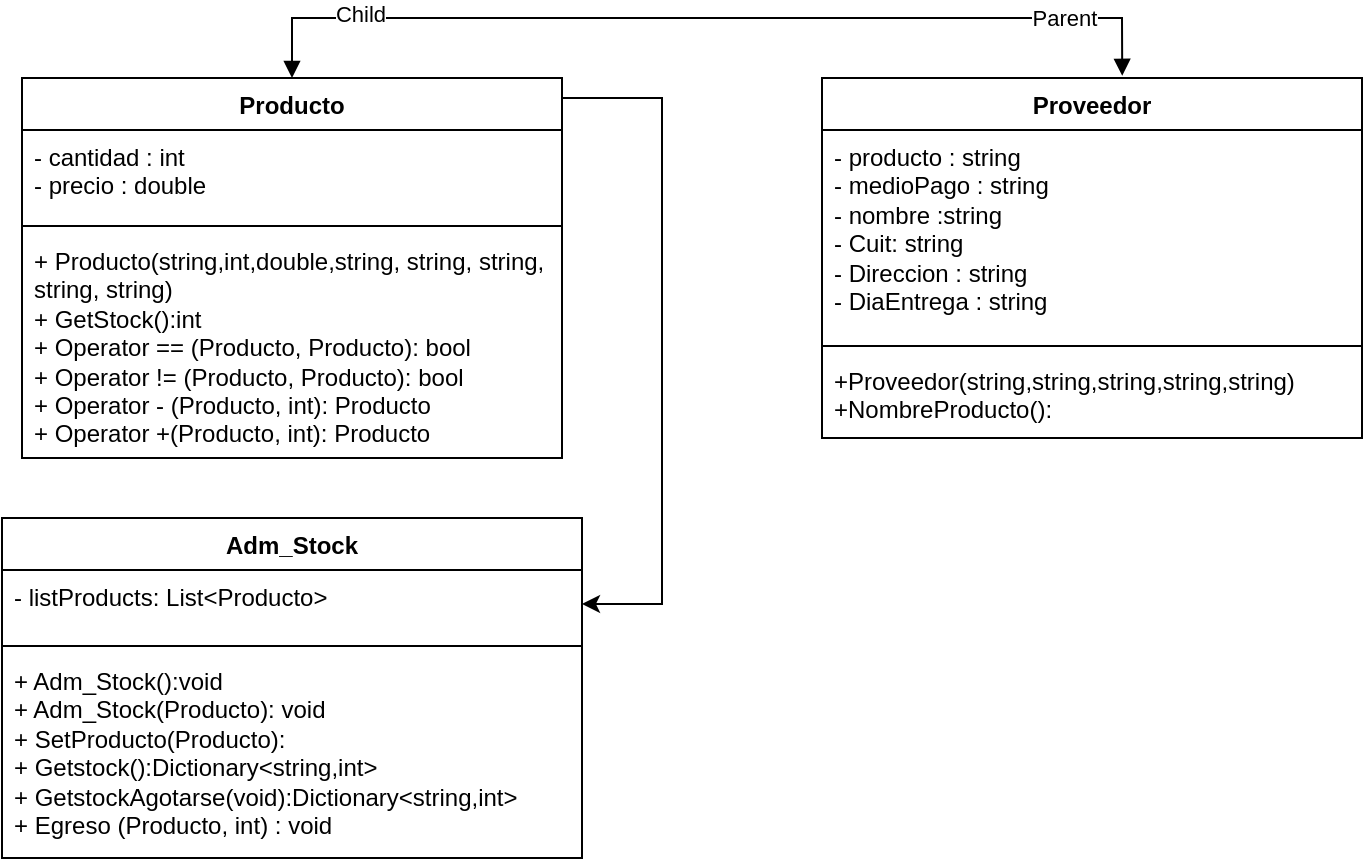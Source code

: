 <mxfile version="24.4.13" type="device" pages="5">
  <diagram id="tZFLjz91aA4Exww1e1b_" name="Administración Stock">
    <mxGraphModel dx="1434" dy="782" grid="1" gridSize="10" guides="1" tooltips="1" connect="1" arrows="1" fold="1" page="1" pageScale="1" pageWidth="827" pageHeight="1169" math="0" shadow="0">
      <root>
        <mxCell id="0" />
        <mxCell id="1" parent="0" />
        <mxCell id="maJUmpZWy7dEYv4t62QK-1" value="Adm_Stock" style="swimlane;fontStyle=1;align=center;verticalAlign=top;childLayout=stackLayout;horizontal=1;startSize=26;horizontalStack=0;resizeParent=1;resizeParentMax=0;resizeLast=0;collapsible=1;marginBottom=0;whiteSpace=wrap;html=1;" parent="1" vertex="1">
          <mxGeometry x="80" y="650" width="290" height="170" as="geometry" />
        </mxCell>
        <mxCell id="maJUmpZWy7dEYv4t62QK-2" value="&lt;div&gt;- listProducts: List&amp;lt;Producto&amp;gt;&lt;/div&gt;" style="text;strokeColor=none;fillColor=none;align=left;verticalAlign=top;spacingLeft=4;spacingRight=4;overflow=hidden;rotatable=0;points=[[0,0.5],[1,0.5]];portConstraint=eastwest;whiteSpace=wrap;html=1;" parent="maJUmpZWy7dEYv4t62QK-1" vertex="1">
          <mxGeometry y="26" width="290" height="34" as="geometry" />
        </mxCell>
        <mxCell id="maJUmpZWy7dEYv4t62QK-3" value="" style="line;strokeWidth=1;fillColor=none;align=left;verticalAlign=middle;spacingTop=-1;spacingLeft=3;spacingRight=3;rotatable=0;labelPosition=right;points=[];portConstraint=eastwest;strokeColor=inherit;" parent="maJUmpZWy7dEYv4t62QK-1" vertex="1">
          <mxGeometry y="60" width="290" height="8" as="geometry" />
        </mxCell>
        <mxCell id="maJUmpZWy7dEYv4t62QK-4" value="&lt;div&gt;+ Adm_Stock():void&lt;br&gt;&lt;/div&gt;&lt;div&gt;+ Adm_Stock(Producto): void&lt;/div&gt;&lt;div&gt;+ SetProducto(Producto):&lt;br&gt;&lt;/div&gt;&lt;div&gt;+ Getstock():Dictionary&amp;lt;string,int&amp;gt;&lt;/div&gt;&lt;div&gt;+ GetstockAgotarse(void):Dictionary&amp;lt;string,int&amp;gt;&lt;/div&gt;&lt;div&gt;+ Egreso (Producto, int) : void&lt;br&gt;&lt;/div&gt;" style="text;strokeColor=none;fillColor=none;align=left;verticalAlign=top;spacingLeft=4;spacingRight=4;overflow=hidden;rotatable=0;points=[[0,0.5],[1,0.5]];portConstraint=eastwest;whiteSpace=wrap;html=1;" parent="maJUmpZWy7dEYv4t62QK-1" vertex="1">
          <mxGeometry y="68" width="290" height="102" as="geometry" />
        </mxCell>
        <mxCell id="inAPMBx4JdrAOY1yOjlA-1" style="edgeStyle=orthogonalEdgeStyle;rounded=0;orthogonalLoop=1;jettySize=auto;html=1;entryX=1;entryY=0.5;entryDx=0;entryDy=0;" parent="1" source="E_lnjL9z2XfGO1mgZdh3-1" target="maJUmpZWy7dEYv4t62QK-2" edge="1">
          <mxGeometry relative="1" as="geometry">
            <Array as="points">
              <mxPoint x="410" y="440" />
              <mxPoint x="410" y="693" />
            </Array>
          </mxGeometry>
        </mxCell>
        <mxCell id="E_lnjL9z2XfGO1mgZdh3-1" value="Producto" style="swimlane;fontStyle=1;align=center;verticalAlign=top;childLayout=stackLayout;horizontal=1;startSize=26;horizontalStack=0;resizeParent=1;resizeParentMax=0;resizeLast=0;collapsible=1;marginBottom=0;whiteSpace=wrap;html=1;" parent="1" vertex="1">
          <mxGeometry x="90" y="430" width="270" height="190" as="geometry" />
        </mxCell>
        <mxCell id="E_lnjL9z2XfGO1mgZdh3-2" value="&lt;div&gt;- cantidad : int&lt;/div&gt;&lt;div&gt;- precio : double&lt;br&gt;&lt;/div&gt;" style="text;strokeColor=none;fillColor=none;align=left;verticalAlign=top;spacingLeft=4;spacingRight=4;overflow=hidden;rotatable=0;points=[[0,0.5],[1,0.5]];portConstraint=eastwest;whiteSpace=wrap;html=1;" parent="E_lnjL9z2XfGO1mgZdh3-1" vertex="1">
          <mxGeometry y="26" width="270" height="44" as="geometry" />
        </mxCell>
        <mxCell id="E_lnjL9z2XfGO1mgZdh3-3" value="" style="line;strokeWidth=1;fillColor=none;align=left;verticalAlign=middle;spacingTop=-1;spacingLeft=3;spacingRight=3;rotatable=0;labelPosition=right;points=[];portConstraint=eastwest;strokeColor=inherit;" parent="E_lnjL9z2XfGO1mgZdh3-1" vertex="1">
          <mxGeometry y="70" width="270" height="8" as="geometry" />
        </mxCell>
        <mxCell id="E_lnjL9z2XfGO1mgZdh3-4" value="&lt;div&gt;+ Producto(string,int,double,string, string, string, string, string)&lt;br&gt;&lt;/div&gt;&lt;div&gt;+ GetStock():int&lt;/div&gt;+ Operator == (Producto, Producto): bool&lt;br&gt;&lt;div&gt;+ Operator != (Producto, Producto): bool&lt;/div&gt;&lt;div&gt;+ Operator - (Producto, int): Producto&lt;/div&gt;&lt;div&gt;+ Operator +(Producto, int): Producto&lt;br&gt;&lt;/div&gt;" style="text;strokeColor=none;fillColor=none;align=left;verticalAlign=top;spacingLeft=4;spacingRight=4;overflow=hidden;rotatable=0;points=[[0,0.5],[1,0.5]];portConstraint=eastwest;whiteSpace=wrap;html=1;" parent="E_lnjL9z2XfGO1mgZdh3-1" vertex="1">
          <mxGeometry y="78" width="270" height="112" as="geometry" />
        </mxCell>
        <mxCell id="E_lnjL9z2XfGO1mgZdh3-5" value="Proveedor" style="swimlane;fontStyle=1;align=center;verticalAlign=top;childLayout=stackLayout;horizontal=1;startSize=26;horizontalStack=0;resizeParent=1;resizeParentMax=0;resizeLast=0;collapsible=1;marginBottom=0;whiteSpace=wrap;html=1;" parent="1" vertex="1">
          <mxGeometry x="490" y="430" width="270" height="180" as="geometry" />
        </mxCell>
        <mxCell id="E_lnjL9z2XfGO1mgZdh3-6" value="&lt;div&gt;- producto : string&lt;/div&gt;&lt;div&gt;- medioPago : string&lt;br&gt;&lt;/div&gt;&lt;div&gt;- nombre :string&lt;/div&gt;&lt;div&gt;- Cuit: string&lt;/div&gt;&lt;div&gt;- Direccion : string&lt;/div&gt;&lt;div&gt;- DiaEntrega : string&lt;br&gt;&lt;/div&gt;" style="text;strokeColor=none;fillColor=none;align=left;verticalAlign=top;spacingLeft=4;spacingRight=4;overflow=hidden;rotatable=0;points=[[0,0.5],[1,0.5]];portConstraint=eastwest;whiteSpace=wrap;html=1;" parent="E_lnjL9z2XfGO1mgZdh3-5" vertex="1">
          <mxGeometry y="26" width="270" height="104" as="geometry" />
        </mxCell>
        <mxCell id="E_lnjL9z2XfGO1mgZdh3-7" value="" style="line;strokeWidth=1;fillColor=none;align=left;verticalAlign=middle;spacingTop=-1;spacingLeft=3;spacingRight=3;rotatable=0;labelPosition=right;points=[];portConstraint=eastwest;strokeColor=inherit;" parent="E_lnjL9z2XfGO1mgZdh3-5" vertex="1">
          <mxGeometry y="130" width="270" height="8" as="geometry" />
        </mxCell>
        <mxCell id="E_lnjL9z2XfGO1mgZdh3-8" value="&lt;div&gt;+Proveedor(string,string,string,string,string)&lt;/div&gt;&lt;div&gt;+NombreProducto():&lt;br&gt;&lt;/div&gt;" style="text;strokeColor=none;fillColor=none;align=left;verticalAlign=top;spacingLeft=4;spacingRight=4;overflow=hidden;rotatable=0;points=[[0,0.5],[1,0.5]];portConstraint=eastwest;whiteSpace=wrap;html=1;" parent="E_lnjL9z2XfGO1mgZdh3-5" vertex="1">
          <mxGeometry y="138" width="270" height="42" as="geometry" />
        </mxCell>
        <mxCell id="E_lnjL9z2XfGO1mgZdh3-9" value="" style="endArrow=block;startArrow=block;endFill=1;startFill=1;html=1;rounded=0;exitX=0.5;exitY=0;exitDx=0;exitDy=0;entryX=0.556;entryY=-0.006;entryDx=0;entryDy=0;entryPerimeter=0;" parent="1" source="E_lnjL9z2XfGO1mgZdh3-1" target="E_lnjL9z2XfGO1mgZdh3-5" edge="1">
          <mxGeometry width="160" relative="1" as="geometry">
            <mxPoint x="330" y="460" as="sourcePoint" />
            <mxPoint x="490" y="460" as="targetPoint" />
            <Array as="points">
              <mxPoint x="225" y="400" />
              <mxPoint x="420" y="400" />
              <mxPoint x="640" y="400" />
            </Array>
          </mxGeometry>
        </mxCell>
        <mxCell id="E_lnjL9z2XfGO1mgZdh3-10" value="Child" style="edgeLabel;html=1;align=center;verticalAlign=middle;resizable=0;points=[];" parent="E_lnjL9z2XfGO1mgZdh3-9" vertex="1" connectable="0">
          <mxGeometry x="-0.73" y="2" relative="1" as="geometry">
            <mxPoint as="offset" />
          </mxGeometry>
        </mxCell>
        <mxCell id="E_lnjL9z2XfGO1mgZdh3-11" value="Parent" style="edgeLabel;html=1;align=center;verticalAlign=middle;resizable=0;points=[];" parent="E_lnjL9z2XfGO1mgZdh3-9" vertex="1" connectable="0">
          <mxGeometry x="0.755" relative="1" as="geometry">
            <mxPoint as="offset" />
          </mxGeometry>
        </mxCell>
      </root>
    </mxGraphModel>
  </diagram>
  <diagram id="fsVTD7owjdLokEno-Trc" name="Menu">
    <mxGraphModel dx="1434" dy="782" grid="1" gridSize="10" guides="1" tooltips="1" connect="1" arrows="1" fold="1" page="1" pageScale="1" pageWidth="827" pageHeight="1169" math="0" shadow="0">
      <root>
        <mxCell id="0" />
        <mxCell id="1" parent="0" />
        <mxCell id="bXP5Yx3NWdfxMjalXmRU-5" value="Plato" style="swimlane;fontStyle=1;align=center;verticalAlign=top;childLayout=stackLayout;horizontal=1;startSize=26;horizontalStack=0;resizeParent=1;resizeParentMax=0;resizeLast=0;collapsible=1;marginBottom=0;whiteSpace=wrap;html=1;" parent="1" vertex="1">
          <mxGeometry x="510" y="320" width="270" height="280" as="geometry" />
        </mxCell>
        <mxCell id="bXP5Yx3NWdfxMjalXmRU-6" value="&lt;div&gt;- ListProducto: List&amp;lt;Producto&amp;gt;&lt;/div&gt;&lt;div&gt;- Nombre : string&lt;/div&gt;&lt;div&gt;- Ingrediente : string&lt;/div&gt;&lt;div&gt;- Tiempo : string&lt;/div&gt;&lt;div&gt;- Precio : Double&lt;br&gt;&lt;/div&gt;" style="text;strokeColor=none;fillColor=none;align=left;verticalAlign=top;spacingLeft=4;spacingRight=4;overflow=hidden;rotatable=0;points=[[0,0.5],[1,0.5]];portConstraint=eastwest;whiteSpace=wrap;html=1;" parent="bXP5Yx3NWdfxMjalXmRU-5" vertex="1">
          <mxGeometry y="26" width="270" height="84" as="geometry" />
        </mxCell>
        <mxCell id="bXP5Yx3NWdfxMjalXmRU-7" value="" style="line;strokeWidth=1;fillColor=none;align=left;verticalAlign=middle;spacingTop=-1;spacingLeft=3;spacingRight=3;rotatable=0;labelPosition=right;points=[];portConstraint=eastwest;strokeColor=inherit;" parent="bXP5Yx3NWdfxMjalXmRU-5" vertex="1">
          <mxGeometry y="110" width="270" height="8" as="geometry" />
        </mxCell>
        <mxCell id="bXP5Yx3NWdfxMjalXmRU-8" value="&lt;div&gt;+ Plato():void&lt;/div&gt;&lt;div&gt;+ Plato(List&amp;lt;&amp;gt;,string, string,string, double)&lt;/div&gt;&lt;div&gt;+ Nombre():string&lt;/div&gt;&lt;div&gt;+ Ingrediente(string):string&lt;/div&gt;&lt;div&gt;+ Tiempo(string):string&lt;/div&gt;&lt;div&gt;+ Productos(List&amp;lt;Producto&amp;gt;):List&amp;lt;Producto&amp;gt;&lt;br&gt;&lt;/div&gt;&lt;div&gt;+ Precio(int):int&lt;/div&gt;&lt;div&gt;+ Ofrecer():bool&lt;br&gt;&lt;/div&gt;&lt;div&gt;+ Operator ==(Plato, Plato):bool&lt;br&gt;&lt;/div&gt;&lt;div&gt;+ Operator !=(Plato, Plato):bool&lt;/div&gt;&lt;div&gt;&lt;br&gt;&lt;/div&gt;" style="text;strokeColor=none;fillColor=none;align=left;verticalAlign=top;spacingLeft=4;spacingRight=4;overflow=hidden;rotatable=0;points=[[0,0.5],[1,0.5]];portConstraint=eastwest;whiteSpace=wrap;html=1;" parent="bXP5Yx3NWdfxMjalXmRU-5" vertex="1">
          <mxGeometry y="118" width="270" height="162" as="geometry" />
        </mxCell>
        <mxCell id="ojhC0tH_Uux6DoMjilJ3-1" value="Adm_Menu" style="swimlane;fontStyle=1;align=center;verticalAlign=top;childLayout=stackLayout;horizontal=1;startSize=26;horizontalStack=0;resizeParent=1;resizeParentMax=0;resizeLast=0;collapsible=1;marginBottom=0;whiteSpace=wrap;html=1;" parent="1" vertex="1">
          <mxGeometry x="120" y="320" width="270" height="170" as="geometry" />
        </mxCell>
        <mxCell id="ojhC0tH_Uux6DoMjilJ3-2" value="-ListPlatos : List&amp;lt;Plato&amp;gt;" style="text;strokeColor=none;fillColor=none;align=left;verticalAlign=top;spacingLeft=4;spacingRight=4;overflow=hidden;rotatable=0;points=[[0,0.5],[1,0.5]];portConstraint=eastwest;whiteSpace=wrap;html=1;" parent="ojhC0tH_Uux6DoMjilJ3-1" vertex="1">
          <mxGeometry y="26" width="270" height="24" as="geometry" />
        </mxCell>
        <mxCell id="ojhC0tH_Uux6DoMjilJ3-3" value="" style="line;strokeWidth=1;fillColor=none;align=left;verticalAlign=middle;spacingTop=-1;spacingLeft=3;spacingRight=3;rotatable=0;labelPosition=right;points=[];portConstraint=eastwest;strokeColor=inherit;" parent="ojhC0tH_Uux6DoMjilJ3-1" vertex="1">
          <mxGeometry y="50" width="270" height="8" as="geometry" />
        </mxCell>
        <mxCell id="ojhC0tH_Uux6DoMjilJ3-4" value="&lt;div&gt;+ Adm_Menu()&lt;br&gt;&lt;/div&gt;&lt;div&gt;+ CrearMenu(Plato):void&lt;/div&gt;&lt;div&gt;+ ModificarMenu(Plato):void&lt;/div&gt;&lt;div&gt;+ EliminarMenu(Plato):void&lt;/div&gt;&lt;div&gt;+ CargarPrecio(int, double):void&lt;/div&gt;&lt;div&gt;+ MostrarPlatos(): string&lt;/div&gt;&lt;div&gt;+ ListarPlatos(): List&amp;lt;Plato&amp;gt;&lt;br&gt;&lt;/div&gt;" style="text;strokeColor=none;fillColor=none;align=left;verticalAlign=top;spacingLeft=4;spacingRight=4;overflow=hidden;rotatable=0;points=[[0,0.5],[1,0.5]];portConstraint=eastwest;whiteSpace=wrap;html=1;" parent="ojhC0tH_Uux6DoMjilJ3-1" vertex="1">
          <mxGeometry y="58" width="270" height="112" as="geometry" />
        </mxCell>
        <mxCell id="wAo4IhVrLwwZSMfI0fIm-1" style="edgeStyle=none;curved=1;rounded=0;orthogonalLoop=1;jettySize=auto;html=1;entryX=1;entryY=0.25;entryDx=0;entryDy=0;fontSize=12;startSize=8;endSize=8;exitX=0;exitY=0;exitDx=0;exitDy=0;" parent="1" source="bXP5Yx3NWdfxMjalXmRU-5" target="ojhC0tH_Uux6DoMjilJ3-1" edge="1">
          <mxGeometry relative="1" as="geometry">
            <Array as="points">
              <mxPoint x="450" y="360" />
            </Array>
          </mxGeometry>
        </mxCell>
      </root>
    </mxGraphModel>
  </diagram>
  <diagram id="QKZKmQkA-SraCOfW9ZFJ" name="Administración Contable">
    <mxGraphModel dx="662" dy="777" grid="1" gridSize="10" guides="1" tooltips="1" connect="1" arrows="1" fold="1" page="1" pageScale="1" pageWidth="827" pageHeight="1169" math="0" shadow="0">
      <root>
        <mxCell id="0" />
        <mxCell id="1" parent="0" />
        <mxCell id="gTvjLB9mljJBoAJQRUc1-1" value="Adm_Contable" style="swimlane;fontStyle=1;align=center;verticalAlign=top;childLayout=stackLayout;horizontal=1;startSize=26;horizontalStack=0;resizeParent=1;resizeParentMax=0;resizeLast=0;collapsible=1;marginBottom=0;whiteSpace=wrap;html=1;" vertex="1" parent="1">
          <mxGeometry x="140" y="230" width="270" height="158" as="geometry" />
        </mxCell>
        <mxCell id="gTvjLB9mljJBoAJQRUc1-2" value="&lt;div&gt;- AdmStock :Amd_Stock&lt;/div&gt;&lt;div&gt;- ListAcreedores : List &amp;lt;&amp;gt;&lt;/div&gt;&lt;div&gt;- Fondo : double&lt;br&gt;&lt;/div&gt;" style="text;strokeColor=none;fillColor=none;align=left;verticalAlign=top;spacingLeft=4;spacingRight=4;overflow=hidden;rotatable=0;points=[[0,0.5],[1,0.5]];portConstraint=eastwest;whiteSpace=wrap;html=1;" vertex="1" parent="gTvjLB9mljJBoAJQRUc1-1">
          <mxGeometry y="26" width="270" height="54" as="geometry" />
        </mxCell>
        <mxCell id="gTvjLB9mljJBoAJQRUc1-3" value="" style="line;strokeWidth=1;fillColor=none;align=left;verticalAlign=middle;spacingTop=-1;spacingLeft=3;spacingRight=3;rotatable=0;labelPosition=right;points=[];portConstraint=eastwest;strokeColor=inherit;" vertex="1" parent="gTvjLB9mljJBoAJQRUc1-1">
          <mxGeometry y="80" width="270" height="8" as="geometry" />
        </mxCell>
        <mxCell id="gTvjLB9mljJBoAJQRUc1-4" value="&lt;div&gt;+ Amd_Contable() :&lt;/div&gt;&lt;div&gt;+ Amd_Contable(amd_stock, double)&lt;/div&gt;&lt;div&gt;+ Recaudacion(double):&lt;/div&gt;&lt;div&gt;+ PagoMensual():&lt;br&gt;&lt;/div&gt;" style="text;strokeColor=none;fillColor=none;align=left;verticalAlign=top;spacingLeft=4;spacingRight=4;overflow=hidden;rotatable=0;points=[[0,0.5],[1,0.5]];portConstraint=eastwest;whiteSpace=wrap;html=1;" vertex="1" parent="gTvjLB9mljJBoAJQRUc1-1">
          <mxGeometry y="88" width="270" height="70" as="geometry" />
        </mxCell>
      </root>
    </mxGraphModel>
  </diagram>
  <diagram id="s2fe78Y84FpJ5zv4Opmm" name="Registros Consumos">
    <mxGraphModel dx="1672" dy="985" grid="1" gridSize="10" guides="1" tooltips="1" connect="1" arrows="1" fold="1" page="1" pageScale="1" pageWidth="827" pageHeight="1169" math="0" shadow="0">
      <root>
        <mxCell id="0" />
        <mxCell id="1" parent="0" />
        <mxCell id="rbfkQyJ9RUNU4g7QHoY2-1" value="Registro_Consumo" style="swimlane;fontStyle=1;align=center;verticalAlign=top;childLayout=stackLayout;horizontal=1;startSize=26;horizontalStack=0;resizeParent=1;resizeParentMax=0;resizeLast=0;collapsible=1;marginBottom=0;whiteSpace=wrap;html=1;" parent="1" vertex="1">
          <mxGeometry x="140" y="550" width="260" height="250" as="geometry" />
        </mxCell>
        <mxCell id="rbfkQyJ9RUNU4g7QHoY2-2" value="&lt;div&gt;- ListMesa : List&amp;lt;Mesa&amp;gt;&lt;/div&gt;&lt;div&gt;- ListDelivery : List&amp;lt;Delivery&amp;gt;&lt;/div&gt;&lt;div&gt;- ListEmpleados : List&amp;lt;Empleado&amp;gt;&lt;br&gt;&lt;/div&gt;&lt;div&gt;&lt;br&gt;&lt;/div&gt;&lt;div&gt;&lt;br&gt;&lt;/div&gt;" style="text;strokeColor=none;fillColor=none;align=left;verticalAlign=top;spacingLeft=4;spacingRight=4;overflow=hidden;rotatable=0;points=[[0,0.5],[1,0.5]];portConstraint=eastwest;whiteSpace=wrap;html=1;" parent="rbfkQyJ9RUNU4g7QHoY2-1" vertex="1">
          <mxGeometry y="26" width="260" height="54" as="geometry" />
        </mxCell>
        <mxCell id="rbfkQyJ9RUNU4g7QHoY2-3" value="" style="line;strokeWidth=1;fillColor=none;align=left;verticalAlign=middle;spacingTop=-1;spacingLeft=3;spacingRight=3;rotatable=0;labelPosition=right;points=[];portConstraint=eastwest;strokeColor=inherit;" parent="rbfkQyJ9RUNU4g7QHoY2-1" vertex="1">
          <mxGeometry y="80" width="260" height="8" as="geometry" />
        </mxCell>
        <mxCell id="rbfkQyJ9RUNU4g7QHoY2-4" value="&lt;div&gt;+ Registro_Consumo()&lt;/div&gt;&lt;div&gt;+ ConsumoTotal():double&lt;/div&gt;&lt;div&gt;+ ConsumoDelivery():double&lt;/div&gt;&lt;div&gt;+ EstadoMesa(Mesa):bool&lt;/div&gt;&lt;div&gt;+ RegistrarPago(string,Mesa):&lt;/div&gt;&lt;div&gt;+ ConsumoMesero(string):double&lt;/div&gt;&lt;div&gt;+ Top3Ventas():List&amp;lt;&amp;gt;&lt;/div&gt;&lt;div&gt;+ CargarMesa(Mesa):&lt;/div&gt;&lt;div&gt;+ CargarDelivery(Delivery):&lt;/div&gt;+ AgregarConsumo(int,Plato)" style="text;strokeColor=none;fillColor=none;align=left;verticalAlign=top;spacingLeft=4;spacingRight=4;overflow=hidden;rotatable=0;points=[[0,0.5],[1,0.5]];portConstraint=eastwest;whiteSpace=wrap;html=1;" parent="rbfkQyJ9RUNU4g7QHoY2-1" vertex="1">
          <mxGeometry y="88" width="260" height="162" as="geometry" />
        </mxCell>
        <mxCell id="0cGCPA8wiEGPKE22lgkI-1" style="edgeStyle=orthogonalEdgeStyle;rounded=0;orthogonalLoop=1;jettySize=auto;html=1;entryX=1;entryY=0.5;entryDx=0;entryDy=0;" parent="1" source="rbfkQyJ9RUNU4g7QHoY2-6" target="rbfkQyJ9RUNU4g7QHoY2-2" edge="1">
          <mxGeometry relative="1" as="geometry">
            <Array as="points">
              <mxPoint x="470" y="690" />
              <mxPoint x="470" y="603" />
            </Array>
          </mxGeometry>
        </mxCell>
        <mxCell id="rbfkQyJ9RUNU4g7QHoY2-6" value="Delivery" style="swimlane;fontStyle=1;align=center;verticalAlign=top;childLayout=stackLayout;horizontal=1;startSize=26;horizontalStack=0;resizeParent=1;resizeParentMax=0;resizeLast=0;collapsible=1;marginBottom=0;whiteSpace=wrap;html=1;" parent="1" vertex="1">
          <mxGeometry x="520" y="690" width="270" height="110" as="geometry" />
        </mxCell>
        <mxCell id="rbfkQyJ9RUNU4g7QHoY2-7" value="&lt;div&gt;- Asignado: Empleado&lt;/div&gt;" style="text;strokeColor=none;fillColor=none;align=left;verticalAlign=top;spacingLeft=4;spacingRight=4;overflow=hidden;rotatable=0;points=[[0,0.5],[1,0.5]];portConstraint=eastwest;whiteSpace=wrap;html=1;" parent="rbfkQyJ9RUNU4g7QHoY2-6" vertex="1">
          <mxGeometry y="26" width="270" height="24" as="geometry" />
        </mxCell>
        <mxCell id="rbfkQyJ9RUNU4g7QHoY2-8" value="" style="line;strokeWidth=1;fillColor=none;align=left;verticalAlign=middle;spacingTop=-1;spacingLeft=3;spacingRight=3;rotatable=0;labelPosition=right;points=[];portConstraint=eastwest;strokeColor=inherit;" parent="rbfkQyJ9RUNU4g7QHoY2-6" vertex="1">
          <mxGeometry y="50" width="270" height="8" as="geometry" />
        </mxCell>
        <mxCell id="rbfkQyJ9RUNU4g7QHoY2-9" value="&lt;div&gt;+Delivery(int, double, string, bool,&amp;nbsp;Empleado)&lt;br&gt;&lt;/div&gt;&lt;div&gt;+NroDelivery():int&lt;br&gt;&lt;/div&gt;+Delivery():string&lt;br&gt;&lt;div&gt;&lt;br&gt;&lt;/div&gt;" style="text;strokeColor=none;fillColor=none;align=left;verticalAlign=top;spacingLeft=4;spacingRight=4;overflow=hidden;rotatable=0;points=[[0,0.5],[1,0.5]];portConstraint=eastwest;whiteSpace=wrap;html=1;" parent="rbfkQyJ9RUNU4g7QHoY2-6" vertex="1">
          <mxGeometry y="58" width="270" height="52" as="geometry" />
        </mxCell>
        <mxCell id="rbfkQyJ9RUNU4g7QHoY2-11" value="Mesa" style="swimlane;fontStyle=1;align=center;verticalAlign=top;childLayout=stackLayout;horizontal=1;startSize=26;horizontalStack=0;resizeParent=1;resizeParentMax=0;resizeLast=0;collapsible=1;marginBottom=0;whiteSpace=wrap;html=1;" parent="1" vertex="1">
          <mxGeometry x="520" y="410" width="270" height="130" as="geometry" />
        </mxCell>
        <mxCell id="rbfkQyJ9RUNU4g7QHoY2-12" value="&lt;div&gt;- Asignado : Empleado&lt;br&gt;&lt;/div&gt;&lt;div&gt;- Capacidad : int&lt;/div&gt;" style="text;strokeColor=none;fillColor=none;align=left;verticalAlign=top;spacingLeft=4;spacingRight=4;overflow=hidden;rotatable=0;points=[[0,0.5],[1,0.5]];portConstraint=eastwest;whiteSpace=wrap;html=1;" parent="rbfkQyJ9RUNU4g7QHoY2-11" vertex="1">
          <mxGeometry y="26" width="270" height="44" as="geometry" />
        </mxCell>
        <mxCell id="rbfkQyJ9RUNU4g7QHoY2-13" value="" style="line;strokeWidth=1;fillColor=none;align=left;verticalAlign=middle;spacingTop=-1;spacingLeft=3;spacingRight=3;rotatable=0;labelPosition=right;points=[];portConstraint=eastwest;strokeColor=inherit;" parent="rbfkQyJ9RUNU4g7QHoY2-11" vertex="1">
          <mxGeometry y="70" width="270" height="8" as="geometry" />
        </mxCell>
        <mxCell id="rbfkQyJ9RUNU4g7QHoY2-14" value="&lt;div&gt;+Mesa(int, double, string, bool,&amp;nbsp;Empleado, int)&lt;br&gt;&lt;/div&gt;&lt;div&gt;+NroMesa():int&lt;br&gt;&lt;/div&gt;+Mesero():string&lt;br&gt;&lt;div&gt;&lt;br&gt;&lt;/div&gt;" style="text;strokeColor=none;fillColor=none;align=left;verticalAlign=top;spacingLeft=4;spacingRight=4;overflow=hidden;rotatable=0;points=[[0,0.5],[1,0.5]];portConstraint=eastwest;whiteSpace=wrap;html=1;" parent="rbfkQyJ9RUNU4g7QHoY2-11" vertex="1">
          <mxGeometry y="78" width="270" height="52" as="geometry" />
        </mxCell>
        <mxCell id="0cGCPA8wiEGPKE22lgkI-2" style="edgeStyle=orthogonalEdgeStyle;rounded=0;orthogonalLoop=1;jettySize=auto;html=1;entryX=1;entryY=0.259;entryDx=0;entryDy=0;entryPerimeter=0;" parent="1" source="rbfkQyJ9RUNU4g7QHoY2-11" target="rbfkQyJ9RUNU4g7QHoY2-2" edge="1">
          <mxGeometry relative="1" as="geometry">
            <Array as="points">
              <mxPoint x="470" y="540" />
              <mxPoint x="470" y="590" />
            </Array>
          </mxGeometry>
        </mxCell>
        <mxCell id="ElC31B3AvBLbjeSG5Ozo-16" style="edgeStyle=orthogonalEdgeStyle;rounded=0;orthogonalLoop=1;jettySize=auto;html=1;fontSize=12;startSize=8;endSize=8;" edge="1" parent="1" source="ElC31B3AvBLbjeSG5Ozo-1">
          <mxGeometry relative="1" as="geometry">
            <mxPoint x="640" y="800" as="targetPoint" />
            <Array as="points">
              <mxPoint x="1030" y="840" />
              <mxPoint x="640" y="840" />
            </Array>
          </mxGeometry>
        </mxCell>
        <mxCell id="ElC31B3AvBLbjeSG5Ozo-19" value="Parent" style="edgeLabel;html=1;align=center;verticalAlign=middle;resizable=0;points=[];fontSize=12;" vertex="1" connectable="0" parent="ElC31B3AvBLbjeSG5Ozo-16">
          <mxGeometry x="-0.893" y="-1" relative="1" as="geometry">
            <mxPoint as="offset" />
          </mxGeometry>
        </mxCell>
        <mxCell id="ElC31B3AvBLbjeSG5Ozo-20" value="Child" style="edgeLabel;html=1;align=center;verticalAlign=middle;resizable=0;points=[];fontSize=12;" vertex="1" connectable="0" parent="ElC31B3AvBLbjeSG5Ozo-16">
          <mxGeometry x="0.704" y="-1" relative="1" as="geometry">
            <mxPoint as="offset" />
          </mxGeometry>
        </mxCell>
        <mxCell id="ElC31B3AvBLbjeSG5Ozo-1" value="ConsumoMesa" style="swimlane;fontStyle=1;align=center;verticalAlign=top;childLayout=stackLayout;horizontal=1;startSize=26;horizontalStack=0;resizeParent=1;resizeParentMax=0;resizeLast=0;collapsible=1;marginBottom=0;whiteSpace=wrap;html=1;" vertex="1" parent="1">
          <mxGeometry x="880" y="550" width="300" height="190" as="geometry" />
        </mxCell>
        <mxCell id="ElC31B3AvBLbjeSG5Ozo-2" value="&lt;div&gt;- NroIdentificador : int&lt;/div&gt;&lt;div&gt;- Consumo : double&lt;/div&gt;&lt;div&gt;- MetodoPago: string&lt;/div&gt;&lt;div&gt;- Estado : bool&lt;br&gt;&lt;/div&gt;" style="text;strokeColor=none;fillColor=none;align=left;verticalAlign=top;spacingLeft=4;spacingRight=4;overflow=hidden;rotatable=0;points=[[0,0.5],[1,0.5]];portConstraint=eastwest;whiteSpace=wrap;html=1;" vertex="1" parent="ElC31B3AvBLbjeSG5Ozo-1">
          <mxGeometry y="26" width="300" height="74" as="geometry" />
        </mxCell>
        <mxCell id="ElC31B3AvBLbjeSG5Ozo-3" value="" style="line;strokeWidth=1;fillColor=none;align=left;verticalAlign=middle;spacingTop=-1;spacingLeft=3;spacingRight=3;rotatable=0;labelPosition=right;points=[];portConstraint=eastwest;strokeColor=inherit;" vertex="1" parent="ElC31B3AvBLbjeSG5Ozo-1">
          <mxGeometry y="100" width="300" height="8" as="geometry" />
        </mxCell>
        <mxCell id="ElC31B3AvBLbjeSG5Ozo-4" value="&lt;div&gt;+ ConsumoMesa(int, string, double, string, bool)&lt;/div&gt;&lt;div&gt;&lt;div&gt;+ Consumo(double):double&lt;/div&gt;&lt;div&gt;&lt;div&gt;+ MetodoPago(string):string&lt;br&gt;&lt;/div&gt;&lt;div&gt;+ Estado(string):string&lt;/div&gt;&lt;div&gt;# getIdentificador():int&lt;br&gt;&lt;div&gt;&lt;br&gt;&lt;/div&gt;&lt;/div&gt;&lt;/div&gt;&lt;/div&gt;" style="text;strokeColor=none;fillColor=none;align=left;verticalAlign=top;spacingLeft=4;spacingRight=4;overflow=hidden;rotatable=0;points=[[0,0.5],[1,0.5]];portConstraint=eastwest;whiteSpace=wrap;html=1;" vertex="1" parent="ElC31B3AvBLbjeSG5Ozo-1">
          <mxGeometry y="108" width="300" height="82" as="geometry" />
        </mxCell>
        <mxCell id="ElC31B3AvBLbjeSG5Ozo-11" value="" style="endArrow=classic;startArrow=classic;html=1;rounded=0;fontSize=12;startSize=8;endSize=8;edgeStyle=orthogonalEdgeStyle;exitX=0.5;exitY=0;exitDx=0;exitDy=0;entryX=0.5;entryY=0;entryDx=0;entryDy=0;" edge="1" parent="1" source="rbfkQyJ9RUNU4g7QHoY2-11" target="ElC31B3AvBLbjeSG5Ozo-1">
          <mxGeometry width="50" height="50" relative="1" as="geometry">
            <mxPoint x="920" y="420" as="sourcePoint" />
            <mxPoint x="1110" y="430" as="targetPoint" />
            <Array as="points">
              <mxPoint x="640" y="370" />
              <mxPoint x="1030" y="370" />
            </Array>
          </mxGeometry>
        </mxCell>
        <mxCell id="ElC31B3AvBLbjeSG5Ozo-17" value="Child" style="edgeLabel;html=1;align=center;verticalAlign=middle;resizable=0;points=[];fontSize=12;" vertex="1" connectable="0" parent="ElC31B3AvBLbjeSG5Ozo-11">
          <mxGeometry x="-0.762" y="2" relative="1" as="geometry">
            <mxPoint as="offset" />
          </mxGeometry>
        </mxCell>
        <mxCell id="ElC31B3AvBLbjeSG5Ozo-18" value="Parent" style="edgeLabel;html=1;align=center;verticalAlign=middle;resizable=0;points=[];fontSize=12;" vertex="1" connectable="0" parent="ElC31B3AvBLbjeSG5Ozo-11">
          <mxGeometry x="0.875" relative="1" as="geometry">
            <mxPoint as="offset" />
          </mxGeometry>
        </mxCell>
        <mxCell id="ElC31B3AvBLbjeSG5Ozo-30" style="edgeStyle=orthogonalEdgeStyle;rounded=0;orthogonalLoop=1;jettySize=auto;html=1;fontSize=12;startSize=8;endSize=8;entryX=0;entryY=0.5;entryDx=0;entryDy=0;" edge="1" parent="1" source="ElC31B3AvBLbjeSG5Ozo-25" target="rbfkQyJ9RUNU4g7QHoY2-7">
          <mxGeometry relative="1" as="geometry">
            <mxPoint x="380" y="880" as="targetPoint" />
            <Array as="points">
              <mxPoint x="-50" y="880" />
              <mxPoint x="480" y="880" />
              <mxPoint x="480" y="728" />
            </Array>
          </mxGeometry>
        </mxCell>
        <mxCell id="ElC31B3AvBLbjeSG5Ozo-25" value="Emplado" style="swimlane;fontStyle=1;align=center;verticalAlign=top;childLayout=stackLayout;horizontal=1;startSize=26;horizontalStack=0;resizeParent=1;resizeParentMax=0;resizeLast=0;collapsible=1;marginBottom=0;whiteSpace=wrap;html=1;" vertex="1" parent="1">
          <mxGeometry x="-160" y="605" width="220" height="160" as="geometry" />
        </mxCell>
        <mxCell id="ElC31B3AvBLbjeSG5Ozo-26" value="&lt;div&gt;- Nombre : string&lt;/div&gt;&lt;div&gt;- Tipo : string&lt;/div&gt;&lt;div&gt;- Consumo : double&lt;br&gt;&lt;/div&gt;" style="text;strokeColor=none;fillColor=none;align=left;verticalAlign=top;spacingLeft=4;spacingRight=4;overflow=hidden;rotatable=0;points=[[0,0.5],[1,0.5]];portConstraint=eastwest;whiteSpace=wrap;html=1;" vertex="1" parent="ElC31B3AvBLbjeSG5Ozo-25">
          <mxGeometry y="26" width="220" height="54" as="geometry" />
        </mxCell>
        <mxCell id="ElC31B3AvBLbjeSG5Ozo-27" value="" style="line;strokeWidth=1;fillColor=none;align=left;verticalAlign=middle;spacingTop=-1;spacingLeft=3;spacingRight=3;rotatable=0;labelPosition=right;points=[];portConstraint=eastwest;strokeColor=inherit;" vertex="1" parent="ElC31B3AvBLbjeSG5Ozo-25">
          <mxGeometry y="80" width="220" height="8" as="geometry" />
        </mxCell>
        <mxCell id="ElC31B3AvBLbjeSG5Ozo-28" value="&lt;div&gt;+ Empleado(string,string)&lt;/div&gt;&lt;div&gt;+ Nombre():string&lt;/div&gt;&lt;div&gt;+ Consumo(double):double&lt;/div&gt;&lt;div&gt;+ Tipo():string&lt;br&gt;&lt;/div&gt;" style="text;strokeColor=none;fillColor=none;align=left;verticalAlign=top;spacingLeft=4;spacingRight=4;overflow=hidden;rotatable=0;points=[[0,0.5],[1,0.5]];portConstraint=eastwest;whiteSpace=wrap;html=1;" vertex="1" parent="ElC31B3AvBLbjeSG5Ozo-25">
          <mxGeometry y="88" width="220" height="72" as="geometry" />
        </mxCell>
        <mxCell id="ElC31B3AvBLbjeSG5Ozo-29" value="" style="endArrow=classic;html=1;rounded=0;fontSize=12;startSize=8;endSize=8;edgeStyle=orthogonalEdgeStyle;exitX=0.5;exitY=0;exitDx=0;exitDy=0;" edge="1" parent="1" source="ElC31B3AvBLbjeSG5Ozo-25">
          <mxGeometry width="50" height="50" relative="1" as="geometry">
            <mxPoint x="440" y="290" as="sourcePoint" />
            <mxPoint x="520" y="450" as="targetPoint" />
            <Array as="points">
              <mxPoint x="-50" y="450" />
            </Array>
          </mxGeometry>
        </mxCell>
        <mxCell id="ElC31B3AvBLbjeSG5Ozo-31" value="" style="endArrow=classic;html=1;rounded=0;fontSize=12;startSize=8;endSize=8;edgeStyle=orthogonalEdgeStyle;entryX=-0.005;entryY=0.831;entryDx=0;entryDy=0;entryPerimeter=0;exitX=1;exitY=0.5;exitDx=0;exitDy=0;" edge="1" parent="1" source="ElC31B3AvBLbjeSG5Ozo-25" target="rbfkQyJ9RUNU4g7QHoY2-2">
          <mxGeometry width="50" height="50" relative="1" as="geometry">
            <mxPoint x="-220" y="540" as="sourcePoint" />
            <mxPoint x="-170" y="490" as="targetPoint" />
          </mxGeometry>
        </mxCell>
      </root>
    </mxGraphModel>
  </diagram>
  <diagram id="FuhCwLMjEZtZ16p7MKTi" name="Relaciones">
    <mxGraphModel dx="325" dy="570" grid="0" gridSize="10" guides="1" tooltips="1" connect="1" arrows="1" fold="1" page="0" pageScale="1" pageWidth="827" pageHeight="1169" math="0" shadow="0">
      <root>
        <mxCell id="0" />
        <mxCell id="1" parent="0" />
        <mxCell id="06Rkwf3PumhRlhWhmDJ7-3" style="edgeStyle=none;curved=1;rounded=0;orthogonalLoop=1;jettySize=auto;html=1;entryX=0.5;entryY=0;entryDx=0;entryDy=0;fontSize=12;startSize=8;endSize=8;" edge="1" parent="1" source="06Rkwf3PumhRlhWhmDJ7-5" target="06Rkwf3PumhRlhWhmDJ7-7">
          <mxGeometry relative="1" as="geometry" />
        </mxCell>
        <mxCell id="06Rkwf3PumhRlhWhmDJ7-4" style="edgeStyle=none;curved=1;rounded=0;orthogonalLoop=1;jettySize=auto;html=1;entryX=0.5;entryY=0;entryDx=0;entryDy=0;fontSize=12;startSize=8;endSize=8;" edge="1" parent="1" source="06Rkwf3PumhRlhWhmDJ7-5" target="06Rkwf3PumhRlhWhmDJ7-6">
          <mxGeometry relative="1" as="geometry" />
        </mxCell>
        <mxCell id="06Rkwf3PumhRlhWhmDJ7-5" value="&lt;div&gt;Administración&lt;/div&gt;&lt;div&gt;Stock&lt;br&gt;&lt;/div&gt;" style="rounded=1;whiteSpace=wrap;html=1;" vertex="1" parent="1">
          <mxGeometry x="360" y="250" width="120" height="60" as="geometry" />
        </mxCell>
        <mxCell id="06Rkwf3PumhRlhWhmDJ7-12" style="edgeStyle=none;curved=1;rounded=0;orthogonalLoop=1;jettySize=auto;html=1;entryX=0.5;entryY=0;entryDx=0;entryDy=0;fontSize=12;startSize=8;endSize=8;" edge="1" parent="1" source="06Rkwf3PumhRlhWhmDJ7-6" target="06Rkwf3PumhRlhWhmDJ7-8">
          <mxGeometry relative="1" as="geometry" />
        </mxCell>
        <mxCell id="06Rkwf3PumhRlhWhmDJ7-6" value="&lt;div&gt;Administración&amp;nbsp;&lt;/div&gt;&lt;div&gt;Menú&lt;/div&gt;" style="rounded=1;whiteSpace=wrap;html=1;" vertex="1" parent="1">
          <mxGeometry x="240" y="400" width="120" height="60" as="geometry" />
        </mxCell>
        <mxCell id="06Rkwf3PumhRlhWhmDJ7-11" style="edgeStyle=none;curved=1;rounded=0;orthogonalLoop=1;jettySize=auto;html=1;entryX=0.5;entryY=0;entryDx=0;entryDy=0;fontSize=12;startSize=8;endSize=8;" edge="1" parent="1" source="06Rkwf3PumhRlhWhmDJ7-7" target="06Rkwf3PumhRlhWhmDJ7-8">
          <mxGeometry relative="1" as="geometry" />
        </mxCell>
        <mxCell id="06Rkwf3PumhRlhWhmDJ7-7" value="&lt;div&gt;Administración&lt;/div&gt;&lt;div&gt;Contable&lt;br&gt;&lt;/div&gt;" style="rounded=1;whiteSpace=wrap;html=1;" vertex="1" parent="1">
          <mxGeometry x="480" y="400" width="120" height="60" as="geometry" />
        </mxCell>
        <mxCell id="06Rkwf3PumhRlhWhmDJ7-13" style="edgeStyle=none;curved=1;rounded=0;orthogonalLoop=1;jettySize=auto;html=1;entryX=0.5;entryY=1;entryDx=0;entryDy=0;fontSize=12;startSize=8;endSize=8;" edge="1" parent="1" source="06Rkwf3PumhRlhWhmDJ7-8" target="06Rkwf3PumhRlhWhmDJ7-7">
          <mxGeometry relative="1" as="geometry" />
        </mxCell>
        <mxCell id="06Rkwf3PumhRlhWhmDJ7-8" value="&lt;div&gt;Registro&lt;/div&gt;&lt;div&gt;Consumo&lt;br&gt;&lt;/div&gt;" style="rounded=1;whiteSpace=wrap;html=1;" vertex="1" parent="1">
          <mxGeometry x="360" y="525" width="120" height="60" as="geometry" />
        </mxCell>
      </root>
    </mxGraphModel>
  </diagram>
</mxfile>
